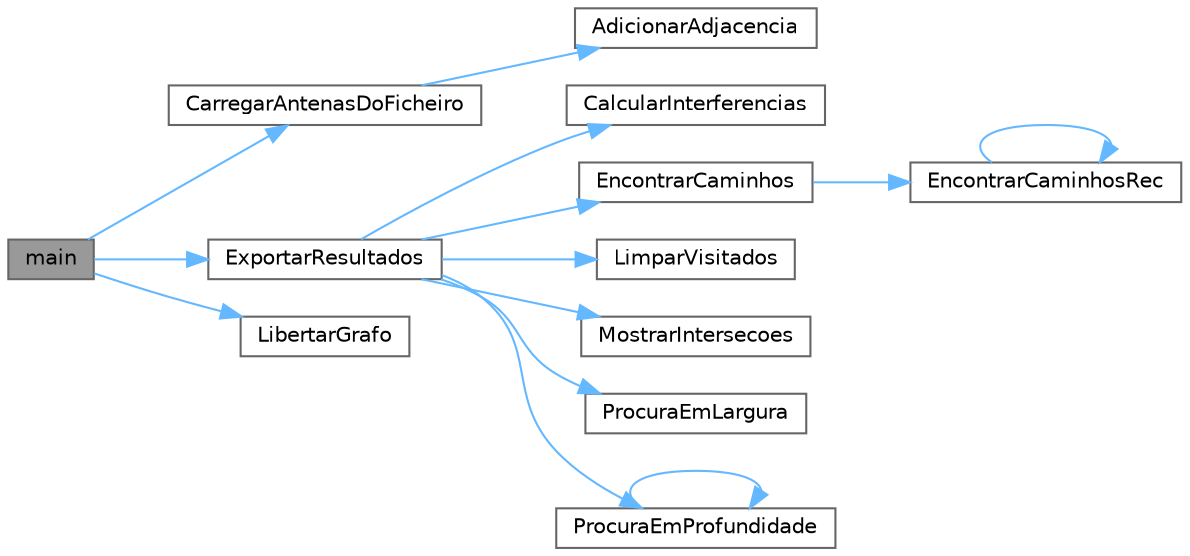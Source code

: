 digraph "main"
{
 // LATEX_PDF_SIZE
  bgcolor="transparent";
  edge [fontname=Helvetica,fontsize=10,labelfontname=Helvetica,labelfontsize=10];
  node [fontname=Helvetica,fontsize=10,shape=box,height=0.2,width=0.4];
  rankdir="LR";
  Node1 [id="Node000001",label="main",height=0.2,width=0.4,color="gray40", fillcolor="grey60", style="filled", fontcolor="black",tooltip="Função principal do programa."];
  Node1 -> Node2 [id="edge1_Node000001_Node000002",color="steelblue1",style="solid",tooltip=" "];
  Node2 [id="Node000002",label="CarregarAntenasDoFicheiro",height=0.2,width=0.4,color="grey40", fillcolor="white", style="filled",URL="$funcoes_8c.html#a573fd35edaafc8db3a494e3c41ab1a61",tooltip="Carrega as antenas a partir de um ficheiro de texto."];
  Node2 -> Node3 [id="edge2_Node000002_Node000003",color="steelblue1",style="solid",tooltip=" "];
  Node3 [id="Node000003",label="AdicionarAdjacencia",height=0.2,width=0.4,color="grey40", fillcolor="white", style="filled",URL="$funcoes_8c.html#a957c4dc6f5d31583c40c1f36e30f1eb0",tooltip="Adiciona uma ligação entre antenas."];
  Node1 -> Node4 [id="edge3_Node000001_Node000004",color="steelblue1",style="solid",tooltip=" "];
  Node4 [id="Node000004",label="ExportarResultados",height=0.2,width=0.4,color="grey40", fillcolor="white", style="filled",URL="$funcoes_8c.html#affa1b9b88b97bde824fbdc7f96863bd3",tooltip="Exporta todos os resultados para um ficheiro."];
  Node4 -> Node5 [id="edge4_Node000004_Node000005",color="steelblue1",style="solid",tooltip=" "];
  Node5 [id="Node000005",label="CalcularInterferencias",height=0.2,width=0.4,color="grey40", fillcolor="white", style="filled",URL="$funcoes_8c.html#a206d3e4c6b6befe5f9dff5babad472d6",tooltip="Calcula pontos de interferência entre antenas da mesma frequência."];
  Node4 -> Node6 [id="edge5_Node000004_Node000006",color="steelblue1",style="solid",tooltip=" "];
  Node6 [id="Node000006",label="EncontrarCaminhos",height=0.2,width=0.4,color="grey40", fillcolor="white", style="filled",URL="$funcoes_8c.html#ad8db3d8843f0e58bbd54604e757efea1",tooltip="Encontra todos os caminhos entre duas antenas."];
  Node6 -> Node7 [id="edge6_Node000006_Node000007",color="steelblue1",style="solid",tooltip=" "];
  Node7 [id="Node000007",label="EncontrarCaminhosRec",height=0.2,width=0.4,color="grey40", fillcolor="white", style="filled",URL="$funcoes_8c.html#a434c2fa83b6b0963a956dbf5a5976862",tooltip="Função auxiliar recursiva para encontrar caminhos."];
  Node7 -> Node7 [id="edge7_Node000007_Node000007",color="steelblue1",style="solid",tooltip=" "];
  Node4 -> Node8 [id="edge8_Node000004_Node000008",color="steelblue1",style="solid",tooltip=" "];
  Node8 [id="Node000008",label="LimparVisitados",height=0.2,width=0.4,color="grey40", fillcolor="white", style="filled",URL="$funcoes_8c.html#a5f4ca7899307299d713da05e73505b69",tooltip="Limpa os flags de visitadas de todas as antenas."];
  Node4 -> Node9 [id="edge9_Node000004_Node000009",color="steelblue1",style="solid",tooltip=" "];
  Node9 [id="Node000009",label="MostrarIntersecoes",height=0.2,width=0.4,color="grey40", fillcolor="white", style="filled",URL="$funcoes_8c.html#a86286bb4f2de0e99bbd66dc24d04a139",tooltip="Mostra interseções entre antenas de frequências diferentes."];
  Node4 -> Node10 [id="edge10_Node000004_Node000010",color="steelblue1",style="solid",tooltip=" "];
  Node10 [id="Node000010",label="ProcuraEmLargura",height=0.2,width=0.4,color="grey40", fillcolor="white", style="filled",URL="$funcoes_8c.html#a0bbefff0ab57b1b4eb06263198b326a8",tooltip="Realiza uma busca em largura a partir de uma antena."];
  Node4 -> Node11 [id="edge11_Node000004_Node000011",color="steelblue1",style="solid",tooltip=" "];
  Node11 [id="Node000011",label="ProcuraEmProfundidade",height=0.2,width=0.4,color="grey40", fillcolor="white", style="filled",URL="$funcoes_8c.html#a552f9c38cd5de75641d8c9611ba0bff4",tooltip="Realiza uma busca em profundidade a partir de uma antena."];
  Node11 -> Node11 [id="edge12_Node000011_Node000011",color="steelblue1",style="solid",tooltip=" "];
  Node1 -> Node12 [id="edge13_Node000001_Node000012",color="steelblue1",style="solid",tooltip=" "];
  Node12 [id="Node000012",label="LibertarGrafo",height=0.2,width=0.4,color="grey40", fillcolor="white", style="filled",URL="$funcoes_8c.html#a673217b5e06023cd2b87bde89cb2cd47",tooltip="Libera a memória alocada para o grafo."];
}
